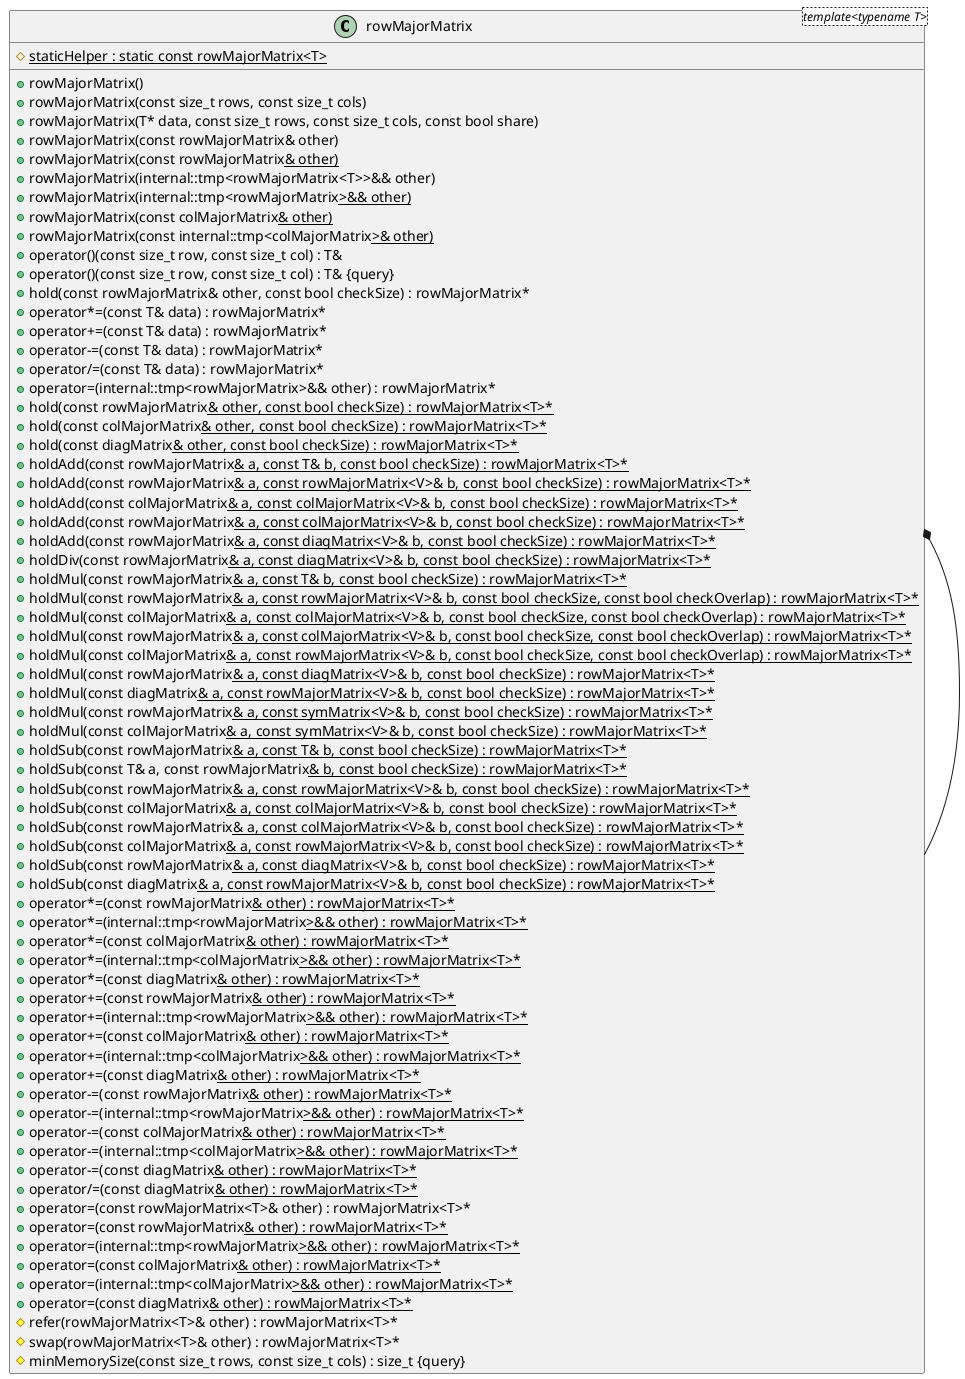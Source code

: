 @startuml





/' Objects '/

class rowMajorMatrix <template<typename T>> {
	+rowMajorMatrix()
	+rowMajorMatrix(const size_t rows, const size_t cols)
	+rowMajorMatrix(T* data, const size_t rows, const size_t cols, const bool share)
	+rowMajorMatrix(const rowMajorMatrix& other)
	+rowMajorMatrix(const rowMajorMatrix<U>& other)
	+rowMajorMatrix(internal::tmp<rowMajorMatrix<T>>&& other)
	+rowMajorMatrix(internal::tmp<rowMajorMatrix<U>>&& other)
	+rowMajorMatrix(const colMajorMatrix<U>& other)
	+rowMajorMatrix(const internal::tmp<colMajorMatrix<U>>& other)
	+operator()(const size_t row, const size_t col) : T&
	+operator()(const size_t row, const size_t col) : T& {query}
	+hold(const rowMajorMatrix& other, const bool checkSize) : rowMajorMatrix*
	+operator*=(const T& data) : rowMajorMatrix*
	+operator+=(const T& data) : rowMajorMatrix*
	+operator-=(const T& data) : rowMajorMatrix*
	+operator/=(const T& data) : rowMajorMatrix*
	+operator=(internal::tmp<rowMajorMatrix>&& other) : rowMajorMatrix*
	+hold(const rowMajorMatrix<U>& other, const bool checkSize) : rowMajorMatrix<T>*
	+hold(const colMajorMatrix<U>& other, const bool checkSize) : rowMajorMatrix<T>*
	+hold(const diagMatrix<U>& other, const bool checkSize) : rowMajorMatrix<T>*
	+holdAdd(const rowMajorMatrix<U>& a, const T& b, const bool checkSize) : rowMajorMatrix<T>*
	+holdAdd(const rowMajorMatrix<U>& a, const rowMajorMatrix<V>& b, const bool checkSize) : rowMajorMatrix<T>*
	+holdAdd(const colMajorMatrix<U>& a, const colMajorMatrix<V>& b, const bool checkSize) : rowMajorMatrix<T>*
	+holdAdd(const rowMajorMatrix<U>& a, const colMajorMatrix<V>& b, const bool checkSize) : rowMajorMatrix<T>*
	+holdAdd(const rowMajorMatrix<U>& a, const diagMatrix<V>& b, const bool checkSize) : rowMajorMatrix<T>*
	+holdDiv(const rowMajorMatrix<U>& a, const diagMatrix<V>& b, const bool checkSize) : rowMajorMatrix<T>*
	+holdMul(const rowMajorMatrix<U>& a, const T& b, const bool checkSize) : rowMajorMatrix<T>*
	+holdMul(const rowMajorMatrix<U>& a, const rowMajorMatrix<V>& b, const bool checkSize, const bool checkOverlap) : rowMajorMatrix<T>*
	+holdMul(const colMajorMatrix<U>& a, const colMajorMatrix<V>& b, const bool checkSize, const bool checkOverlap) : rowMajorMatrix<T>*
	+holdMul(const rowMajorMatrix<U>& a, const colMajorMatrix<V>& b, const bool checkSize, const bool checkOverlap) : rowMajorMatrix<T>*
	+holdMul(const colMajorMatrix<U>& a, const rowMajorMatrix<V>& b, const bool checkSize, const bool checkOverlap) : rowMajorMatrix<T>*
	+holdMul(const rowMajorMatrix<U>& a, const diagMatrix<V>& b, const bool checkSize) : rowMajorMatrix<T>*
	+holdMul(const diagMatrix<U>& a, const rowMajorMatrix<V>& b, const bool checkSize) : rowMajorMatrix<T>*
	+holdMul(const rowMajorMatrix<U>& a, const symMatrix<V>& b, const bool checkSize) : rowMajorMatrix<T>*
	+holdMul(const colMajorMatrix<U>& a, const symMatrix<V>& b, const bool checkSize) : rowMajorMatrix<T>*
	+holdSub(const rowMajorMatrix<U>& a, const T& b, const bool checkSize) : rowMajorMatrix<T>*
	+holdSub(const T& a, const rowMajorMatrix<U>& b, const bool checkSize) : rowMajorMatrix<T>*
	+holdSub(const rowMajorMatrix<U>& a, const rowMajorMatrix<V>& b, const bool checkSize) : rowMajorMatrix<T>*
	+holdSub(const colMajorMatrix<U>& a, const colMajorMatrix<V>& b, const bool checkSize) : rowMajorMatrix<T>*
	+holdSub(const rowMajorMatrix<U>& a, const colMajorMatrix<V>& b, const bool checkSize) : rowMajorMatrix<T>*
	+holdSub(const colMajorMatrix<U>& a, const rowMajorMatrix<V>& b, const bool checkSize) : rowMajorMatrix<T>*
	+holdSub(const rowMajorMatrix<U>& a, const diagMatrix<V>& b, const bool checkSize) : rowMajorMatrix<T>*
	+holdSub(const diagMatrix<U>& a, const rowMajorMatrix<V>& b, const bool checkSize) : rowMajorMatrix<T>*
	+operator*=(const rowMajorMatrix<U>& other) : rowMajorMatrix<T>*
	+operator*=(internal::tmp<rowMajorMatrix<U>>&& other) : rowMajorMatrix<T>*
	+operator*=(const colMajorMatrix<U>& other) : rowMajorMatrix<T>*
	+operator*=(internal::tmp<colMajorMatrix<U>>&& other) : rowMajorMatrix<T>*
	+operator*=(const diagMatrix<U>& other) : rowMajorMatrix<T>*
	+operator+=(const rowMajorMatrix<U>& other) : rowMajorMatrix<T>*
	+operator+=(internal::tmp<rowMajorMatrix<U>>&& other) : rowMajorMatrix<T>*
	+operator+=(const colMajorMatrix<U>& other) : rowMajorMatrix<T>*
	+operator+=(internal::tmp<colMajorMatrix<U>>&& other) : rowMajorMatrix<T>*
	+operator+=(const diagMatrix<U>& other) : rowMajorMatrix<T>*
	+operator-=(const rowMajorMatrix<U>& other) : rowMajorMatrix<T>*
	+operator-=(internal::tmp<rowMajorMatrix<U>>&& other) : rowMajorMatrix<T>*
	+operator-=(const colMajorMatrix<U>& other) : rowMajorMatrix<T>*
	+operator-=(internal::tmp<colMajorMatrix<U>>&& other) : rowMajorMatrix<T>*
	+operator-=(const diagMatrix<U>& other) : rowMajorMatrix<T>*
	+operator/=(const diagMatrix<U>& other) : rowMajorMatrix<T>*
	+operator=(const rowMajorMatrix<T>& other) : rowMajorMatrix<T>*
	+operator=(const rowMajorMatrix<U>& other) : rowMajorMatrix<T>*
	+operator=(internal::tmp<rowMajorMatrix<U>>&& other) : rowMajorMatrix<T>*
	+operator=(const colMajorMatrix<U>& other) : rowMajorMatrix<T>*
	+operator=(internal::tmp<colMajorMatrix<U>>&& other) : rowMajorMatrix<T>*
	+operator=(const diagMatrix<U>& other) : rowMajorMatrix<T>*
	#refer(rowMajorMatrix<T>& other) : rowMajorMatrix<T>*
	#swap(rowMajorMatrix<T>& other) : rowMajorMatrix<T>*
	#minMemorySize(const size_t rows, const size_t cols) : size_t {query}
	#{static} staticHelper : static const rowMajorMatrix<T>
}





/' Inheritance relationships '/




/' Aggregation relationships '/

.rowMajorMatrix *-- .rowMajorMatrix






/' Nested objects '/



@enduml
